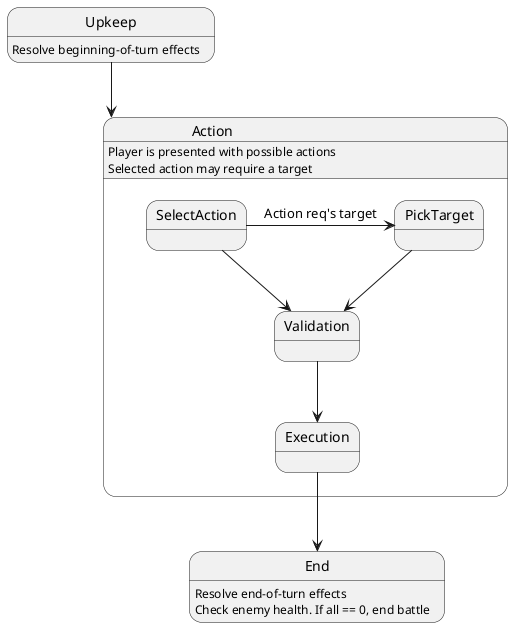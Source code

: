 @startuml PlayerTurn
Upkeep: Resolve beginning-of-turn effects
End: Resolve end-of-turn effects
End: Check enemy health. If all == 0, end battle
Upkeep --> Action
Action: Player is presented with possible actions
Action: Selected action may require a target
state Action { 
 SelectAction -> PickTarget: Action req's target
 SelectAction --> Validation
 PickTarget --> Validation
 Validation --> Execution
 Execution --> End
}
@enduml